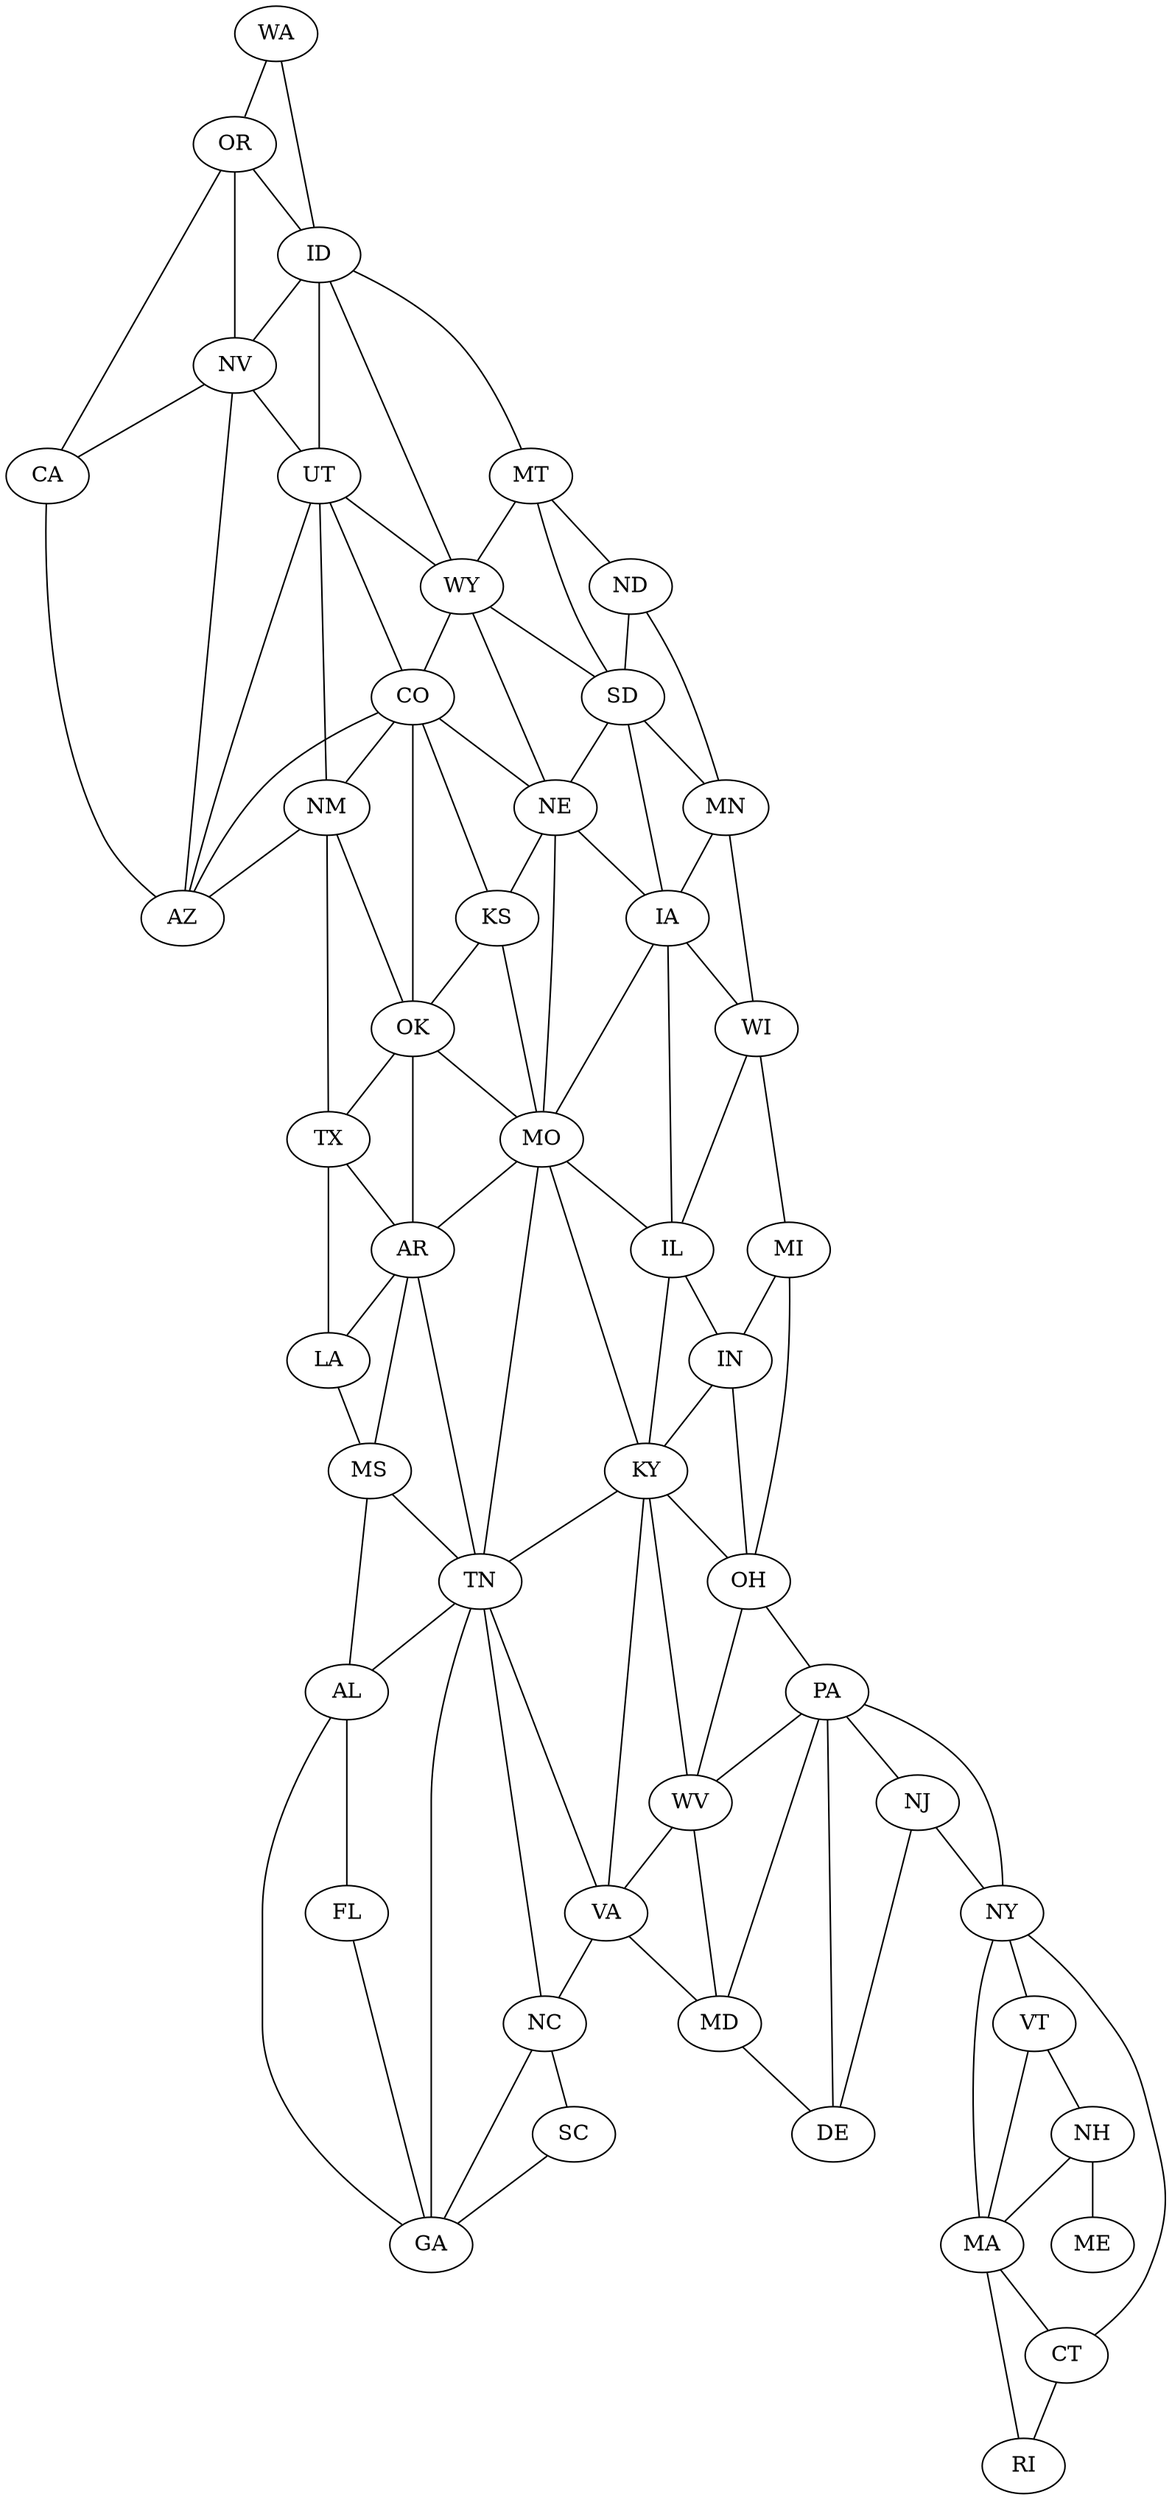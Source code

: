 graph G {
WA [pos="0,10"]
OR [pos="0,9"]
CA [pos="0,6"]
NV [pos="1,7"]
UT [pos="2,7"]
AZ [pos="2,5"]
ID [pos="1,10"]
MT [pos="2,10"]
WY [pos="2,9"]
CO [pos="3,7"]
NM [pos="3,6"]
ND [pos="4,10"]
SD [pos="4,9"]
NE [pos="4,8"]
KS [pos="4,7"]
OK [pos="4,6"]
TX [pos="4,5"]
MN [pos="5,10"]
IA [pos="5,9"]
MO [pos="5,8"]
AR [pos="5,6"]
LA [pos="5,5"]
MS [pos="6,5"]
WI [pos="6,10"]
IL [pos="6,9"]
IN [pos="7,9"]
OH [pos="8,9"]
KY [pos="6,8"]
TN [pos="6,7"]
AL [pos="6,6"]
GA [pos="7,6"]
FL [pos="7,5"]
MI [pos="7,10"]
WV [pos="8,8"]
PA [pos="9,9"]
VA [pos="9,7"]
NC [pos="9,6"]
SC [pos="9,5"]
NY [pos="10,10"]
NJ [pos="10,9"]
DE [pos="10,8"]
MD [pos="10,6"]
NJ [pos="11,7"]
VT [pos="12,10"]
MA [pos="12,9"]
CT [pos="12,8"]
NH [pos="13,10"]
RI [pos="13,8"]
ME [pos="14,10"]

WA -- OR
WA -- ID
ID -- MT
ID -- WY
ID -- UT
ID -- NV
OR -- ID
OR -- NV
OR -- CA
NV -- UT
NV -- AZ
NV -- CA
CA -- AZ
UT -- WY
UT -- CO
UT -- NM
UT -- AZ
MT -- ND
MT -- SD
MT -- WY
WY -- SD
WY -- NE
WY -- CO
CO -- NE
CO -- KS
CO -- OK
CO -- NM
CO -- AZ
NM -- OK
NM -- TX
NM -- AZ
ND -- MN
ND -- SD
SD -- MN
SD -- IA
SD -- NE
NE -- IA
NE -- MO
NE -- KS
KS -- MO
KS -- OK
OK -- MO
OK -- AR
OK -- TX
TX -- AR
TX -- LA
MN -- WI
MN -- IA
IA -- WI
IA -- IL
IA -- MO
MO -- IL
MO -- KY
MO -- TN
MO -- AR
AR -- TN
AR -- MS
AR -- LA
LA -- MS
WI -- MI
WI -- IL
IL -- IN
IL -- KY
MS -- TN
MS -- AL
MI -- OH
MI -- IN
IN -- OH
IN -- KY
KY -- OH
KY -- WV
KY -- VA
KY -- TN
TN -- VA
TN -- NC
TN -- GA
TN -- AL
OH -- PA
OH -- WV
AL -- GA
AL -- FL
FL -- GA
PA -- NY
PA -- NJ
PA -- DE
PA -- MD
PA -- WV
WV -- MD
WV -- VA
VA -- MD
VA -- NC
NC -- SC
NC -- GA
SC -- GA
MD -- DE
NJ -- DE
NJ -- NY
NY -- VT
NY -- MA
NY -- CT
VT -- NH
VT -- MA
MA -- RI
MA -- CT
CT -- RI
NH -- ME
NH -- MA
}
